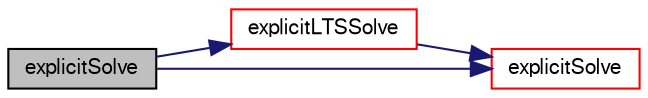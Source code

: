 digraph "explicitSolve"
{
  bgcolor="transparent";
  edge [fontname="FreeSans",fontsize="10",labelfontname="FreeSans",labelfontsize="10"];
  node [fontname="FreeSans",fontsize="10",shape=record];
  rankdir="LR";
  Node4255 [label="explicitSolve",height=0.2,width=0.4,color="black", fillcolor="grey75", style="filled", fontcolor="black"];
  Node4255 -> Node4256 [color="midnightblue",fontsize="10",style="solid",fontname="FreeSans"];
  Node4256 [label="explicitLTSSolve",height=0.2,width=0.4,color="red",URL="$a21136.html#a95d4824fbc2963663dd89dd9ac863aa6"];
  Node4256 -> Node4261 [color="midnightblue",fontsize="10",style="solid",fontname="FreeSans"];
  Node4261 [label="explicitSolve",height=0.2,width=0.4,color="red",URL="$a21136.html#a62d251545cddb4d8e55512c4a86dcabf"];
  Node4255 -> Node4261 [color="midnightblue",fontsize="10",style="solid",fontname="FreeSans"];
}
